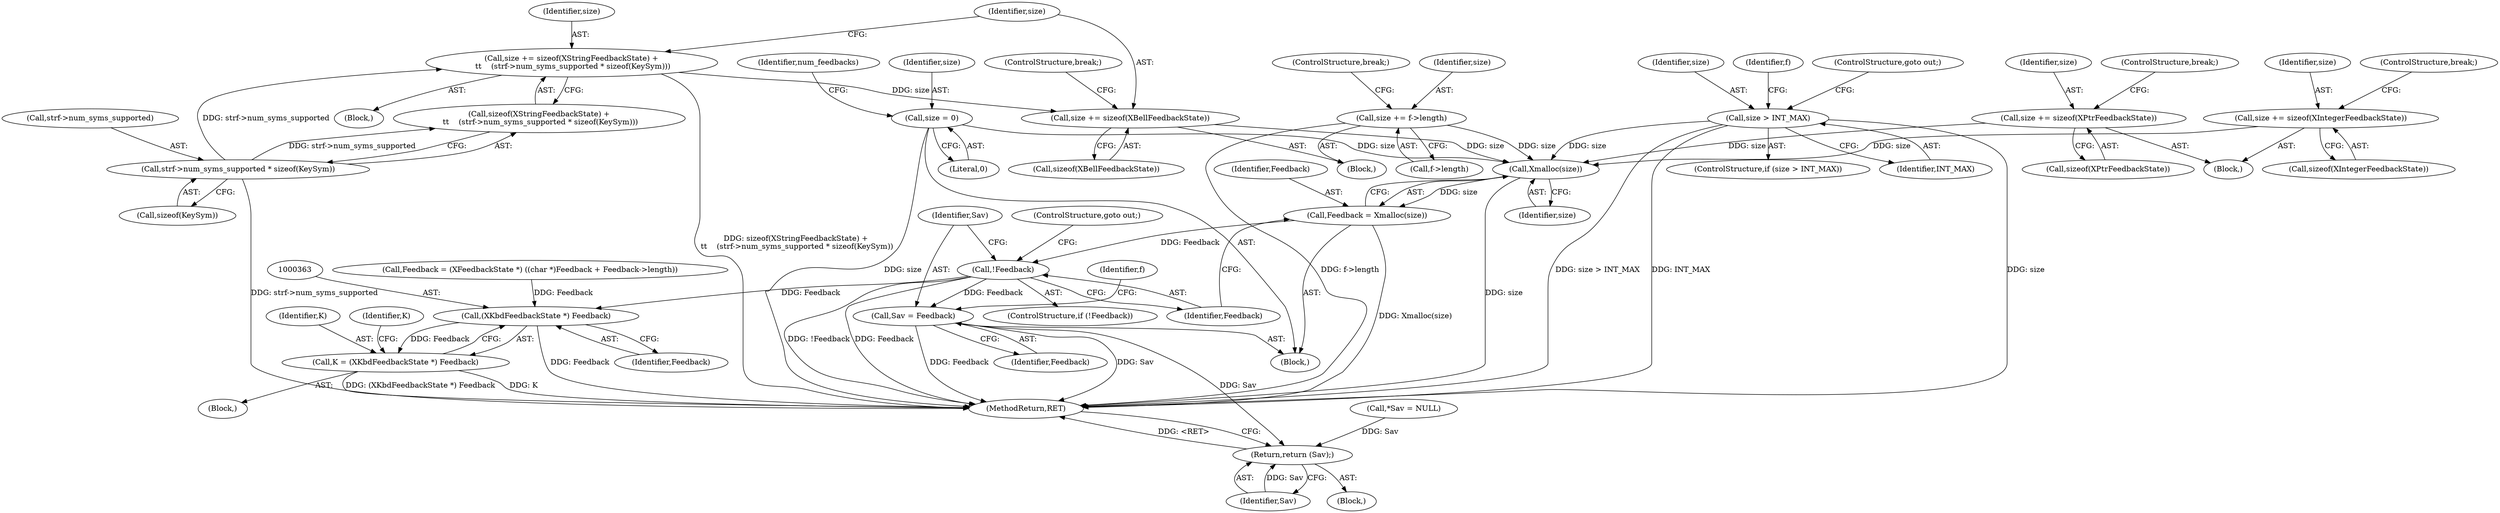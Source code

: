 digraph "0_libXi_19a9cd607de73947fcfb104682f203ffe4e1f4e5_1@API" {
"1000327" [label="(Call,Xmalloc(size))"];
"1000184" [label="(Call,size = 0)"];
"1000303" [label="(Call,size += f->length)"];
"1000310" [label="(Call,size > INT_MAX)"];
"1000265" [label="(Call,size += sizeof(XIntegerFeedbackState))"];
"1000259" [label="(Call,size += sizeof(XPtrFeedbackState))"];
"1000297" [label="(Call,size += sizeof(XBellFeedbackState))"];
"1000286" [label="(Call,size += sizeof(XStringFeedbackState) +\n \t\t    (strf->num_syms_supported * sizeof(KeySym)))"];
"1000291" [label="(Call,strf->num_syms_supported * sizeof(KeySym))"];
"1000325" [label="(Call,Feedback = Xmalloc(size))"];
"1000330" [label="(Call,!Feedback)"];
"1000333" [label="(Call,Sav = Feedback)"];
"1000735" [label="(Return,return (Sav);)"];
"1000362" [label="(Call,(XKbdFeedbackState *) Feedback)"];
"1000360" [label="(Call,K = (XKbdFeedbackState *) Feedback)"];
"1000310" [label="(Call,size > INT_MAX)"];
"1000331" [label="(Identifier,Feedback)"];
"1000185" [label="(Identifier,size)"];
"1000181" [label="(Block,)"];
"1000301" [label="(ControlStructure,break;)"];
"1000279" [label="(Block,)"];
"1000335" [label="(Identifier,Feedback)"];
"1000184" [label="(Call,size = 0)"];
"1000361" [label="(Identifier,K)"];
"1000735" [label="(Return,return (Sav);)"];
"1000244" [label="(Block,)"];
"1000261" [label="(Call,sizeof(XPtrFeedbackState))"];
"1000337" [label="(Identifier,f)"];
"1000267" [label="(Call,sizeof(XIntegerFeedbackState))"];
"1000298" [label="(Identifier,size)"];
"1000297" [label="(Call,size += sizeof(XBellFeedbackState))"];
"1000186" [label="(Literal,0)"];
"1000265" [label="(Call,size += sizeof(XIntegerFeedbackState))"];
"1000303" [label="(Call,size += f->length)"];
"1000190" [label="(Identifier,num_feedbacks)"];
"1000311" [label="(Identifier,size)"];
"1000288" [label="(Call,sizeof(XStringFeedbackState) +\n \t\t    (strf->num_syms_supported * sizeof(KeySym)))"];
"1000110" [label="(Call,*Sav = NULL)"];
"1000286" [label="(Call,size += sizeof(XStringFeedbackState) +\n \t\t    (strf->num_syms_supported * sizeof(KeySym)))"];
"1000308" [label="(ControlStructure,break;)"];
"1000315" [label="(Identifier,f)"];
"1000271" [label="(Block,)"];
"1000737" [label="(MethodReturn,RET)"];
"1000291" [label="(Call,strf->num_syms_supported * sizeof(KeySym))"];
"1000295" [label="(Call,sizeof(KeySym))"];
"1000325" [label="(Call,Feedback = Xmalloc(size))"];
"1000287" [label="(Identifier,size)"];
"1000360" [label="(Call,K = (XKbdFeedbackState *) Feedback)"];
"1000364" [label="(Identifier,Feedback)"];
"1000329" [label="(ControlStructure,if (!Feedback))"];
"1000309" [label="(ControlStructure,if (size > INT_MAX))"];
"1000260" [label="(Identifier,size)"];
"1000736" [label="(Identifier,Sav)"];
"1000327" [label="(Call,Xmalloc(size))"];
"1000292" [label="(Call,strf->num_syms_supported)"];
"1000266" [label="(Identifier,size)"];
"1000269" [label="(ControlStructure,break;)"];
"1000367" [label="(Identifier,K)"];
"1000334" [label="(Identifier,Sav)"];
"1000716" [label="(Call,Feedback = (XFeedbackState *) ((char *)Feedback + Feedback->length))"];
"1000304" [label="(Identifier,size)"];
"1000312" [label="(Identifier,INT_MAX)"];
"1000104" [label="(Block,)"];
"1000313" [label="(ControlStructure,goto out;)"];
"1000326" [label="(Identifier,Feedback)"];
"1000263" [label="(ControlStructure,break;)"];
"1000305" [label="(Call,f->length)"];
"1000299" [label="(Call,sizeof(XBellFeedbackState))"];
"1000259" [label="(Call,size += sizeof(XPtrFeedbackState))"];
"1000352" [label="(Block,)"];
"1000330" [label="(Call,!Feedback)"];
"1000332" [label="(ControlStructure,goto out;)"];
"1000362" [label="(Call,(XKbdFeedbackState *) Feedback)"];
"1000333" [label="(Call,Sav = Feedback)"];
"1000328" [label="(Identifier,size)"];
"1000327" -> "1000325"  [label="AST: "];
"1000327" -> "1000328"  [label="CFG: "];
"1000328" -> "1000327"  [label="AST: "];
"1000325" -> "1000327"  [label="CFG: "];
"1000327" -> "1000737"  [label="DDG: size"];
"1000327" -> "1000325"  [label="DDG: size"];
"1000184" -> "1000327"  [label="DDG: size"];
"1000303" -> "1000327"  [label="DDG: size"];
"1000310" -> "1000327"  [label="DDG: size"];
"1000265" -> "1000327"  [label="DDG: size"];
"1000259" -> "1000327"  [label="DDG: size"];
"1000297" -> "1000327"  [label="DDG: size"];
"1000184" -> "1000181"  [label="AST: "];
"1000184" -> "1000186"  [label="CFG: "];
"1000185" -> "1000184"  [label="AST: "];
"1000186" -> "1000184"  [label="AST: "];
"1000190" -> "1000184"  [label="CFG: "];
"1000184" -> "1000737"  [label="DDG: size"];
"1000303" -> "1000271"  [label="AST: "];
"1000303" -> "1000305"  [label="CFG: "];
"1000304" -> "1000303"  [label="AST: "];
"1000305" -> "1000303"  [label="AST: "];
"1000308" -> "1000303"  [label="CFG: "];
"1000303" -> "1000737"  [label="DDG: f->length"];
"1000310" -> "1000309"  [label="AST: "];
"1000310" -> "1000312"  [label="CFG: "];
"1000311" -> "1000310"  [label="AST: "];
"1000312" -> "1000310"  [label="AST: "];
"1000313" -> "1000310"  [label="CFG: "];
"1000315" -> "1000310"  [label="CFG: "];
"1000310" -> "1000737"  [label="DDG: size > INT_MAX"];
"1000310" -> "1000737"  [label="DDG: INT_MAX"];
"1000310" -> "1000737"  [label="DDG: size"];
"1000265" -> "1000244"  [label="AST: "];
"1000265" -> "1000267"  [label="CFG: "];
"1000266" -> "1000265"  [label="AST: "];
"1000267" -> "1000265"  [label="AST: "];
"1000269" -> "1000265"  [label="CFG: "];
"1000259" -> "1000244"  [label="AST: "];
"1000259" -> "1000261"  [label="CFG: "];
"1000260" -> "1000259"  [label="AST: "];
"1000261" -> "1000259"  [label="AST: "];
"1000263" -> "1000259"  [label="CFG: "];
"1000297" -> "1000271"  [label="AST: "];
"1000297" -> "1000299"  [label="CFG: "];
"1000298" -> "1000297"  [label="AST: "];
"1000299" -> "1000297"  [label="AST: "];
"1000301" -> "1000297"  [label="CFG: "];
"1000286" -> "1000297"  [label="DDG: size"];
"1000286" -> "1000279"  [label="AST: "];
"1000286" -> "1000288"  [label="CFG: "];
"1000287" -> "1000286"  [label="AST: "];
"1000288" -> "1000286"  [label="AST: "];
"1000298" -> "1000286"  [label="CFG: "];
"1000286" -> "1000737"  [label="DDG: sizeof(XStringFeedbackState) +\n \t\t    (strf->num_syms_supported * sizeof(KeySym))"];
"1000291" -> "1000286"  [label="DDG: strf->num_syms_supported"];
"1000291" -> "1000288"  [label="AST: "];
"1000291" -> "1000295"  [label="CFG: "];
"1000292" -> "1000291"  [label="AST: "];
"1000295" -> "1000291"  [label="AST: "];
"1000288" -> "1000291"  [label="CFG: "];
"1000291" -> "1000737"  [label="DDG: strf->num_syms_supported"];
"1000291" -> "1000288"  [label="DDG: strf->num_syms_supported"];
"1000325" -> "1000181"  [label="AST: "];
"1000326" -> "1000325"  [label="AST: "];
"1000331" -> "1000325"  [label="CFG: "];
"1000325" -> "1000737"  [label="DDG: Xmalloc(size)"];
"1000325" -> "1000330"  [label="DDG: Feedback"];
"1000330" -> "1000329"  [label="AST: "];
"1000330" -> "1000331"  [label="CFG: "];
"1000331" -> "1000330"  [label="AST: "];
"1000332" -> "1000330"  [label="CFG: "];
"1000334" -> "1000330"  [label="CFG: "];
"1000330" -> "1000737"  [label="DDG: Feedback"];
"1000330" -> "1000737"  [label="DDG: !Feedback"];
"1000330" -> "1000333"  [label="DDG: Feedback"];
"1000330" -> "1000362"  [label="DDG: Feedback"];
"1000333" -> "1000181"  [label="AST: "];
"1000333" -> "1000335"  [label="CFG: "];
"1000334" -> "1000333"  [label="AST: "];
"1000335" -> "1000333"  [label="AST: "];
"1000337" -> "1000333"  [label="CFG: "];
"1000333" -> "1000737"  [label="DDG: Sav"];
"1000333" -> "1000737"  [label="DDG: Feedback"];
"1000333" -> "1000735"  [label="DDG: Sav"];
"1000735" -> "1000104"  [label="AST: "];
"1000735" -> "1000736"  [label="CFG: "];
"1000736" -> "1000735"  [label="AST: "];
"1000737" -> "1000735"  [label="CFG: "];
"1000735" -> "1000737"  [label="DDG: <RET>"];
"1000736" -> "1000735"  [label="DDG: Sav"];
"1000110" -> "1000735"  [label="DDG: Sav"];
"1000362" -> "1000360"  [label="AST: "];
"1000362" -> "1000364"  [label="CFG: "];
"1000363" -> "1000362"  [label="AST: "];
"1000364" -> "1000362"  [label="AST: "];
"1000360" -> "1000362"  [label="CFG: "];
"1000362" -> "1000737"  [label="DDG: Feedback"];
"1000362" -> "1000360"  [label="DDG: Feedback"];
"1000716" -> "1000362"  [label="DDG: Feedback"];
"1000360" -> "1000352"  [label="AST: "];
"1000361" -> "1000360"  [label="AST: "];
"1000367" -> "1000360"  [label="CFG: "];
"1000360" -> "1000737"  [label="DDG: K"];
"1000360" -> "1000737"  [label="DDG: (XKbdFeedbackState *) Feedback"];
}
